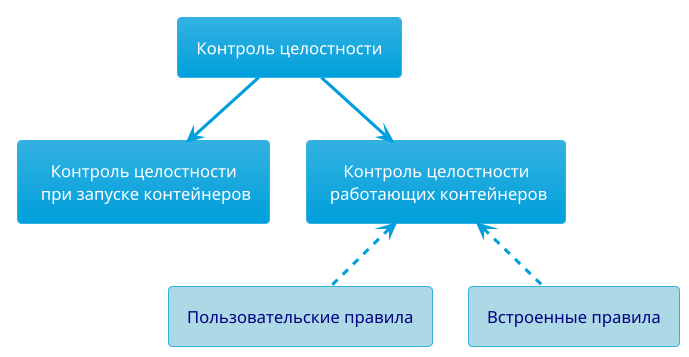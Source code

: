 @startuml
!theme bluegray
skinparam DefaultFontSize 16
skinparam ArrowFontStyle italic
skinparam DefaultTextAlignment center
skinparam backgroundColor transparent
skinparam Shadowing false
skinparam componentStyle rectangle

component "<color:navy>Пользовательские правила</color>" as UR #LightBlue
component "<color:navy>Встроенные правила</color>" as InR #LightBlue



[Контроль целостности] --> [Контроль целостности\n при запуске контейнеров]
[Контроль целостности] --> [Контроль целостности\n работающих контейнеров]
[Контроль целостности\n работающих контейнеров] <.. InR
[Контроль целостности\n работающих контейнеров] <.. UR



@enduml